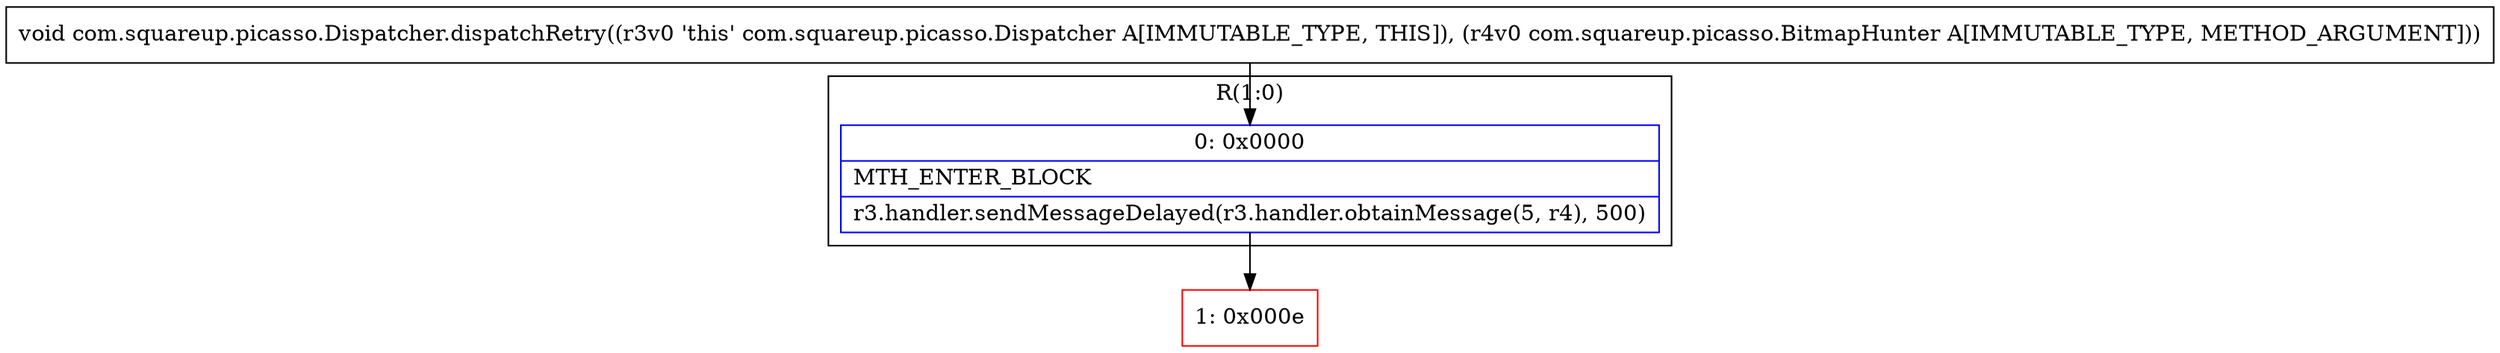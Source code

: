 digraph "CFG forcom.squareup.picasso.Dispatcher.dispatchRetry(Lcom\/squareup\/picasso\/BitmapHunter;)V" {
subgraph cluster_Region_497798840 {
label = "R(1:0)";
node [shape=record,color=blue];
Node_0 [shape=record,label="{0\:\ 0x0000|MTH_ENTER_BLOCK\l|r3.handler.sendMessageDelayed(r3.handler.obtainMessage(5, r4), 500)\l}"];
}
Node_1 [shape=record,color=red,label="{1\:\ 0x000e}"];
MethodNode[shape=record,label="{void com.squareup.picasso.Dispatcher.dispatchRetry((r3v0 'this' com.squareup.picasso.Dispatcher A[IMMUTABLE_TYPE, THIS]), (r4v0 com.squareup.picasso.BitmapHunter A[IMMUTABLE_TYPE, METHOD_ARGUMENT])) }"];
MethodNode -> Node_0;
Node_0 -> Node_1;
}

